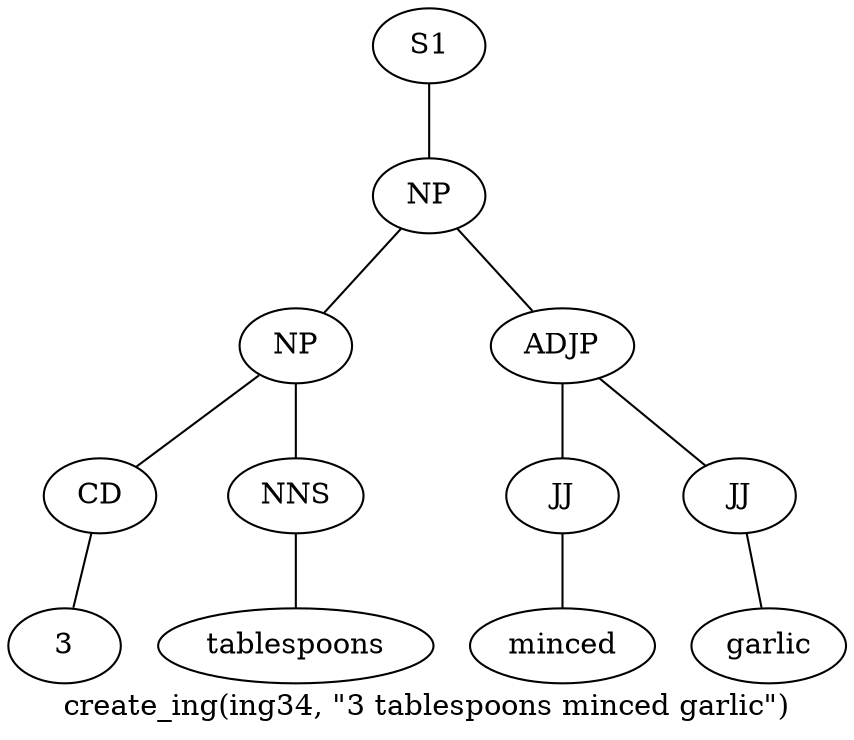 graph SyntaxGraph {
	label = "create_ing(ing34, \"3 tablespoons minced garlic\")";
	Node0 [label="S1"];
	Node1 [label="NP"];
	Node2 [label="NP"];
	Node3 [label="CD"];
	Node4 [label="3"];
	Node5 [label="NNS"];
	Node6 [label="tablespoons"];
	Node7 [label="ADJP"];
	Node8 [label="JJ"];
	Node9 [label="minced"];
	Node10 [label="JJ"];
	Node11 [label="garlic"];

	Node0 -- Node1;
	Node1 -- Node2;
	Node1 -- Node7;
	Node2 -- Node3;
	Node2 -- Node5;
	Node3 -- Node4;
	Node5 -- Node6;
	Node7 -- Node8;
	Node7 -- Node10;
	Node8 -- Node9;
	Node10 -- Node11;
}